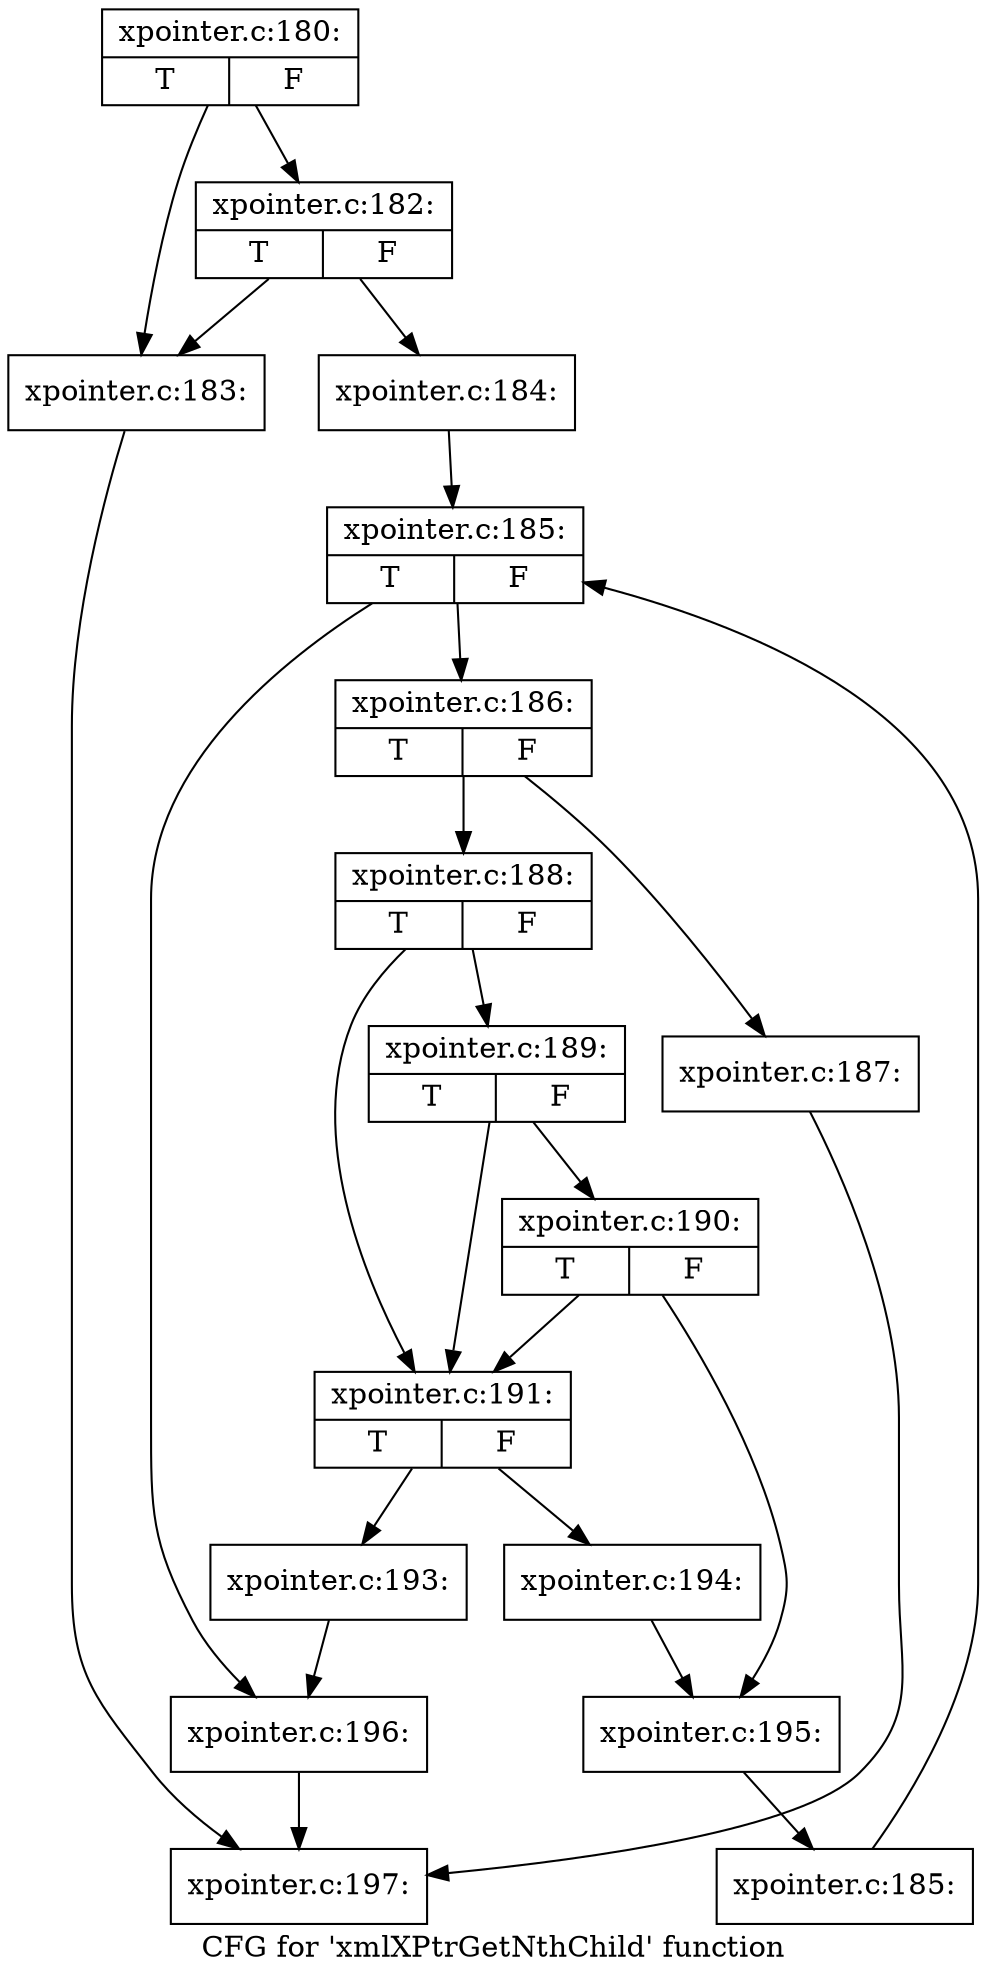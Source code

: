 digraph "CFG for 'xmlXPtrGetNthChild' function" {
	label="CFG for 'xmlXPtrGetNthChild' function";

	Node0x51e5d90 [shape=record,label="{xpointer.c:180:|{<s0>T|<s1>F}}"];
	Node0x51e5d90 -> Node0x51e6160;
	Node0x51e5d90 -> Node0x51ea650;
	Node0x51ea650 [shape=record,label="{xpointer.c:182:|{<s0>T|<s1>F}}"];
	Node0x51ea650 -> Node0x51e6160;
	Node0x51ea650 -> Node0x51ea600;
	Node0x51e6160 [shape=record,label="{xpointer.c:183:}"];
	Node0x51e6160 -> Node0x51e61b0;
	Node0x51ea600 [shape=record,label="{xpointer.c:184:}"];
	Node0x51ea600 -> Node0x51eb240;
	Node0x51eb240 [shape=record,label="{xpointer.c:185:|{<s0>T|<s1>F}}"];
	Node0x51eb240 -> Node0x51eb520;
	Node0x51eb240 -> Node0x51eb0a0;
	Node0x51eb520 [shape=record,label="{xpointer.c:186:|{<s0>T|<s1>F}}"];
	Node0x51eb520 -> Node0x51eb8c0;
	Node0x51eb520 -> Node0x51eb910;
	Node0x51eb8c0 [shape=record,label="{xpointer.c:187:}"];
	Node0x51eb8c0 -> Node0x51e61b0;
	Node0x51eb910 [shape=record,label="{xpointer.c:188:|{<s0>T|<s1>F}}"];
	Node0x51eb910 -> Node0x51ebd20;
	Node0x51eb910 -> Node0x51ebe40;
	Node0x51ebe40 [shape=record,label="{xpointer.c:189:|{<s0>T|<s1>F}}"];
	Node0x51ebe40 -> Node0x51ebd20;
	Node0x51ebe40 -> Node0x51ebdc0;
	Node0x51ebdc0 [shape=record,label="{xpointer.c:190:|{<s0>T|<s1>F}}"];
	Node0x51ebdc0 -> Node0x51ebd20;
	Node0x51ebdc0 -> Node0x51ebd70;
	Node0x51ebd20 [shape=record,label="{xpointer.c:191:|{<s0>T|<s1>F}}"];
	Node0x51ebd20 -> Node0x51ecb20;
	Node0x51ebd20 -> Node0x51ecb70;
	Node0x51ecb20 [shape=record,label="{xpointer.c:193:}"];
	Node0x51ecb20 -> Node0x51eb0a0;
	Node0x51ecb70 [shape=record,label="{xpointer.c:194:}"];
	Node0x51ecb70 -> Node0x51ebd70;
	Node0x51ebd70 [shape=record,label="{xpointer.c:195:}"];
	Node0x51ebd70 -> Node0x51eb490;
	Node0x51eb490 [shape=record,label="{xpointer.c:185:}"];
	Node0x51eb490 -> Node0x51eb240;
	Node0x51eb0a0 [shape=record,label="{xpointer.c:196:}"];
	Node0x51eb0a0 -> Node0x51e61b0;
	Node0x51e61b0 [shape=record,label="{xpointer.c:197:}"];
}
